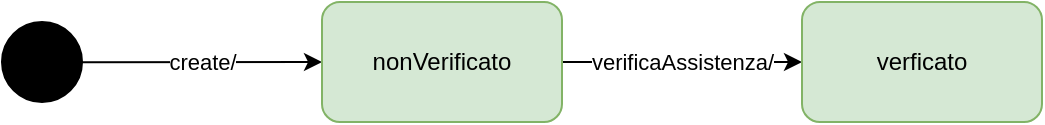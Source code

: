 <mxfile version="20.3.0" type="device" pages="2"><diagram id="N91x4IYRu9yeIr75Ko2o" name="Gestore"><mxGraphModel dx="569" dy="343" grid="1" gridSize="10" guides="1" tooltips="1" connect="1" arrows="1" fold="1" page="1" pageScale="1" pageWidth="850" pageHeight="1100" math="0" shadow="0"><root><mxCell id="0"/><mxCell id="1" parent="0"/><mxCell id="IKpkus5PPVpCZw8b9W9A-4" value="create/" style="rounded=0;orthogonalLoop=1;jettySize=auto;html=1;" edge="1" parent="1" source="IKpkus5PPVpCZw8b9W9A-1" target="IKpkus5PPVpCZw8b9W9A-2"><mxGeometry relative="1" as="geometry"/></mxCell><mxCell id="IKpkus5PPVpCZw8b9W9A-1" value="" style="ellipse;whiteSpace=wrap;html=1;aspect=fixed;fillColor=#000000;" vertex="1" parent="1"><mxGeometry x="40" y="80" width="40" height="40" as="geometry"/></mxCell><mxCell id="IKpkus5PPVpCZw8b9W9A-5" value="verificaAssistenza/" style="rounded=0;orthogonalLoop=1;jettySize=auto;html=1;" edge="1" parent="1" source="IKpkus5PPVpCZw8b9W9A-2" target="IKpkus5PPVpCZw8b9W9A-3"><mxGeometry relative="1" as="geometry"><mxPoint as="offset"/></mxGeometry></mxCell><mxCell id="IKpkus5PPVpCZw8b9W9A-2" value="nonVerificato" style="rounded=1;whiteSpace=wrap;html=1;fillColor=#d5e8d4;strokeColor=#82b366;" vertex="1" parent="1"><mxGeometry x="200" y="70" width="120" height="60" as="geometry"/></mxCell><mxCell id="IKpkus5PPVpCZw8b9W9A-3" value="verficato" style="rounded=1;whiteSpace=wrap;html=1;fillColor=#d5e8d4;strokeColor=#82b366;" vertex="1" parent="1"><mxGeometry x="440" y="70" width="120" height="60" as="geometry"/></mxCell></root></mxGraphModel></diagram><diagram id="WWfIfk_A-I1YSscLZRfs" name="Ordine"><mxGraphModel dx="981" dy="591" grid="1" gridSize="10" guides="1" tooltips="1" connect="1" arrows="1" fold="1" page="1" pageScale="1" pageWidth="850" pageHeight="1100" math="0" shadow="0"><root><mxCell id="0"/><mxCell id="1" parent="0"/><mxCell id="6zlxYPpP6jSo0rkc1l_x-1" value="create/" style="rounded=0;orthogonalLoop=1;jettySize=auto;html=1;" edge="1" parent="1" source="6zlxYPpP6jSo0rkc1l_x-2" target="6zlxYPpP6jSo0rkc1l_x-4"><mxGeometry relative="1" as="geometry"/></mxCell><mxCell id="6zlxYPpP6jSo0rkc1l_x-2" value="" style="ellipse;whiteSpace=wrap;html=1;aspect=fixed;fillColor=#000000;" vertex="1" parent="1"><mxGeometry x="40" y="80" width="40" height="40" as="geometry"/></mxCell><mxCell id="6zlxYPpP6jSo0rkc1l_x-3" value="conferma/" style="rounded=0;orthogonalLoop=1;jettySize=auto;html=1;" edge="1" parent="1" source="6zlxYPpP6jSo0rkc1l_x-4" target="6zlxYPpP6jSo0rkc1l_x-5"><mxGeometry relative="1" as="geometry"><mxPoint as="offset"/></mxGeometry></mxCell><mxCell id="6zlxYPpP6jSo0rkc1l_x-4" value="nelCarrello" style="rounded=1;whiteSpace=wrap;html=1;fillColor=#d5e8d4;strokeColor=#82b366;" vertex="1" parent="1"><mxGeometry x="200" y="70" width="120" height="60" as="geometry"/></mxCell><mxCell id="6zlxYPpP6jSo0rkc1l_x-7" value="paga/" style="edgeStyle=none;rounded=0;orthogonalLoop=1;jettySize=auto;html=1;" edge="1" parent="1" source="6zlxYPpP6jSo0rkc1l_x-5" target="6zlxYPpP6jSo0rkc1l_x-6"><mxGeometry relative="1" as="geometry"/></mxCell><mxCell id="6zlxYPpP6jSo0rkc1l_x-10" value="consegna/" style="edgeStyle=none;rounded=0;orthogonalLoop=1;jettySize=auto;html=1;" edge="1" parent="1" source="6zlxYPpP6jSo0rkc1l_x-5" target="6zlxYPpP6jSo0rkc1l_x-9"><mxGeometry relative="1" as="geometry"/></mxCell><mxCell id="6zlxYPpP6jSo0rkc1l_x-5" value="confermato&lt;br&gt;NonConsegnato&amp;nbsp;" style="rounded=1;whiteSpace=wrap;html=1;fillColor=#d5e8d4;strokeColor=#82b366;" vertex="1" parent="1"><mxGeometry x="440" y="70" width="120" height="60" as="geometry"/></mxCell><mxCell id="6zlxYPpP6jSo0rkc1l_x-6" value="pagato&lt;br&gt;NonConsegnato" style="rounded=1;whiteSpace=wrap;html=1;fillColor=#d5e8d4;strokeColor=#82b366;" vertex="1" parent="1"><mxGeometry x="680" y="70" width="120" height="60" as="geometry"/></mxCell><mxCell id="6zlxYPpP6jSo0rkc1l_x-13" value="paga/" style="edgeStyle=none;rounded=0;orthogonalLoop=1;jettySize=auto;html=1;" edge="1" parent="1" source="6zlxYPpP6jSo0rkc1l_x-9" target="6zlxYPpP6jSo0rkc1l_x-12"><mxGeometry relative="1" as="geometry"/></mxCell><mxCell id="6zlxYPpP6jSo0rkc1l_x-9" value="confermato&lt;br&gt;Consegnato&amp;nbsp;" style="rounded=1;whiteSpace=wrap;html=1;fillColor=#d5e8d4;strokeColor=#82b366;" vertex="1" parent="1"><mxGeometry x="440" y="210" width="120" height="60" as="geometry"/></mxCell><mxCell id="6zlxYPpP6jSo0rkc1l_x-12" value="pagato&lt;br&gt;Consegnato&amp;nbsp;" style="rounded=1;whiteSpace=wrap;html=1;fillColor=#d5e8d4;strokeColor=#82b366;" vertex="1" parent="1"><mxGeometry x="680" y="210" width="120" height="60" as="geometry"/></mxCell><mxCell id="6zlxYPpP6jSo0rkc1l_x-14" value="consegna/" style="edgeStyle=none;rounded=0;orthogonalLoop=1;jettySize=auto;html=1;" edge="1" parent="1" source="6zlxYPpP6jSo0rkc1l_x-6" target="6zlxYPpP6jSo0rkc1l_x-12"><mxGeometry relative="1" as="geometry"><mxPoint x="510" y="140.0" as="sourcePoint"/><mxPoint x="510" y="220" as="targetPoint"/></mxGeometry></mxCell></root></mxGraphModel></diagram></mxfile>